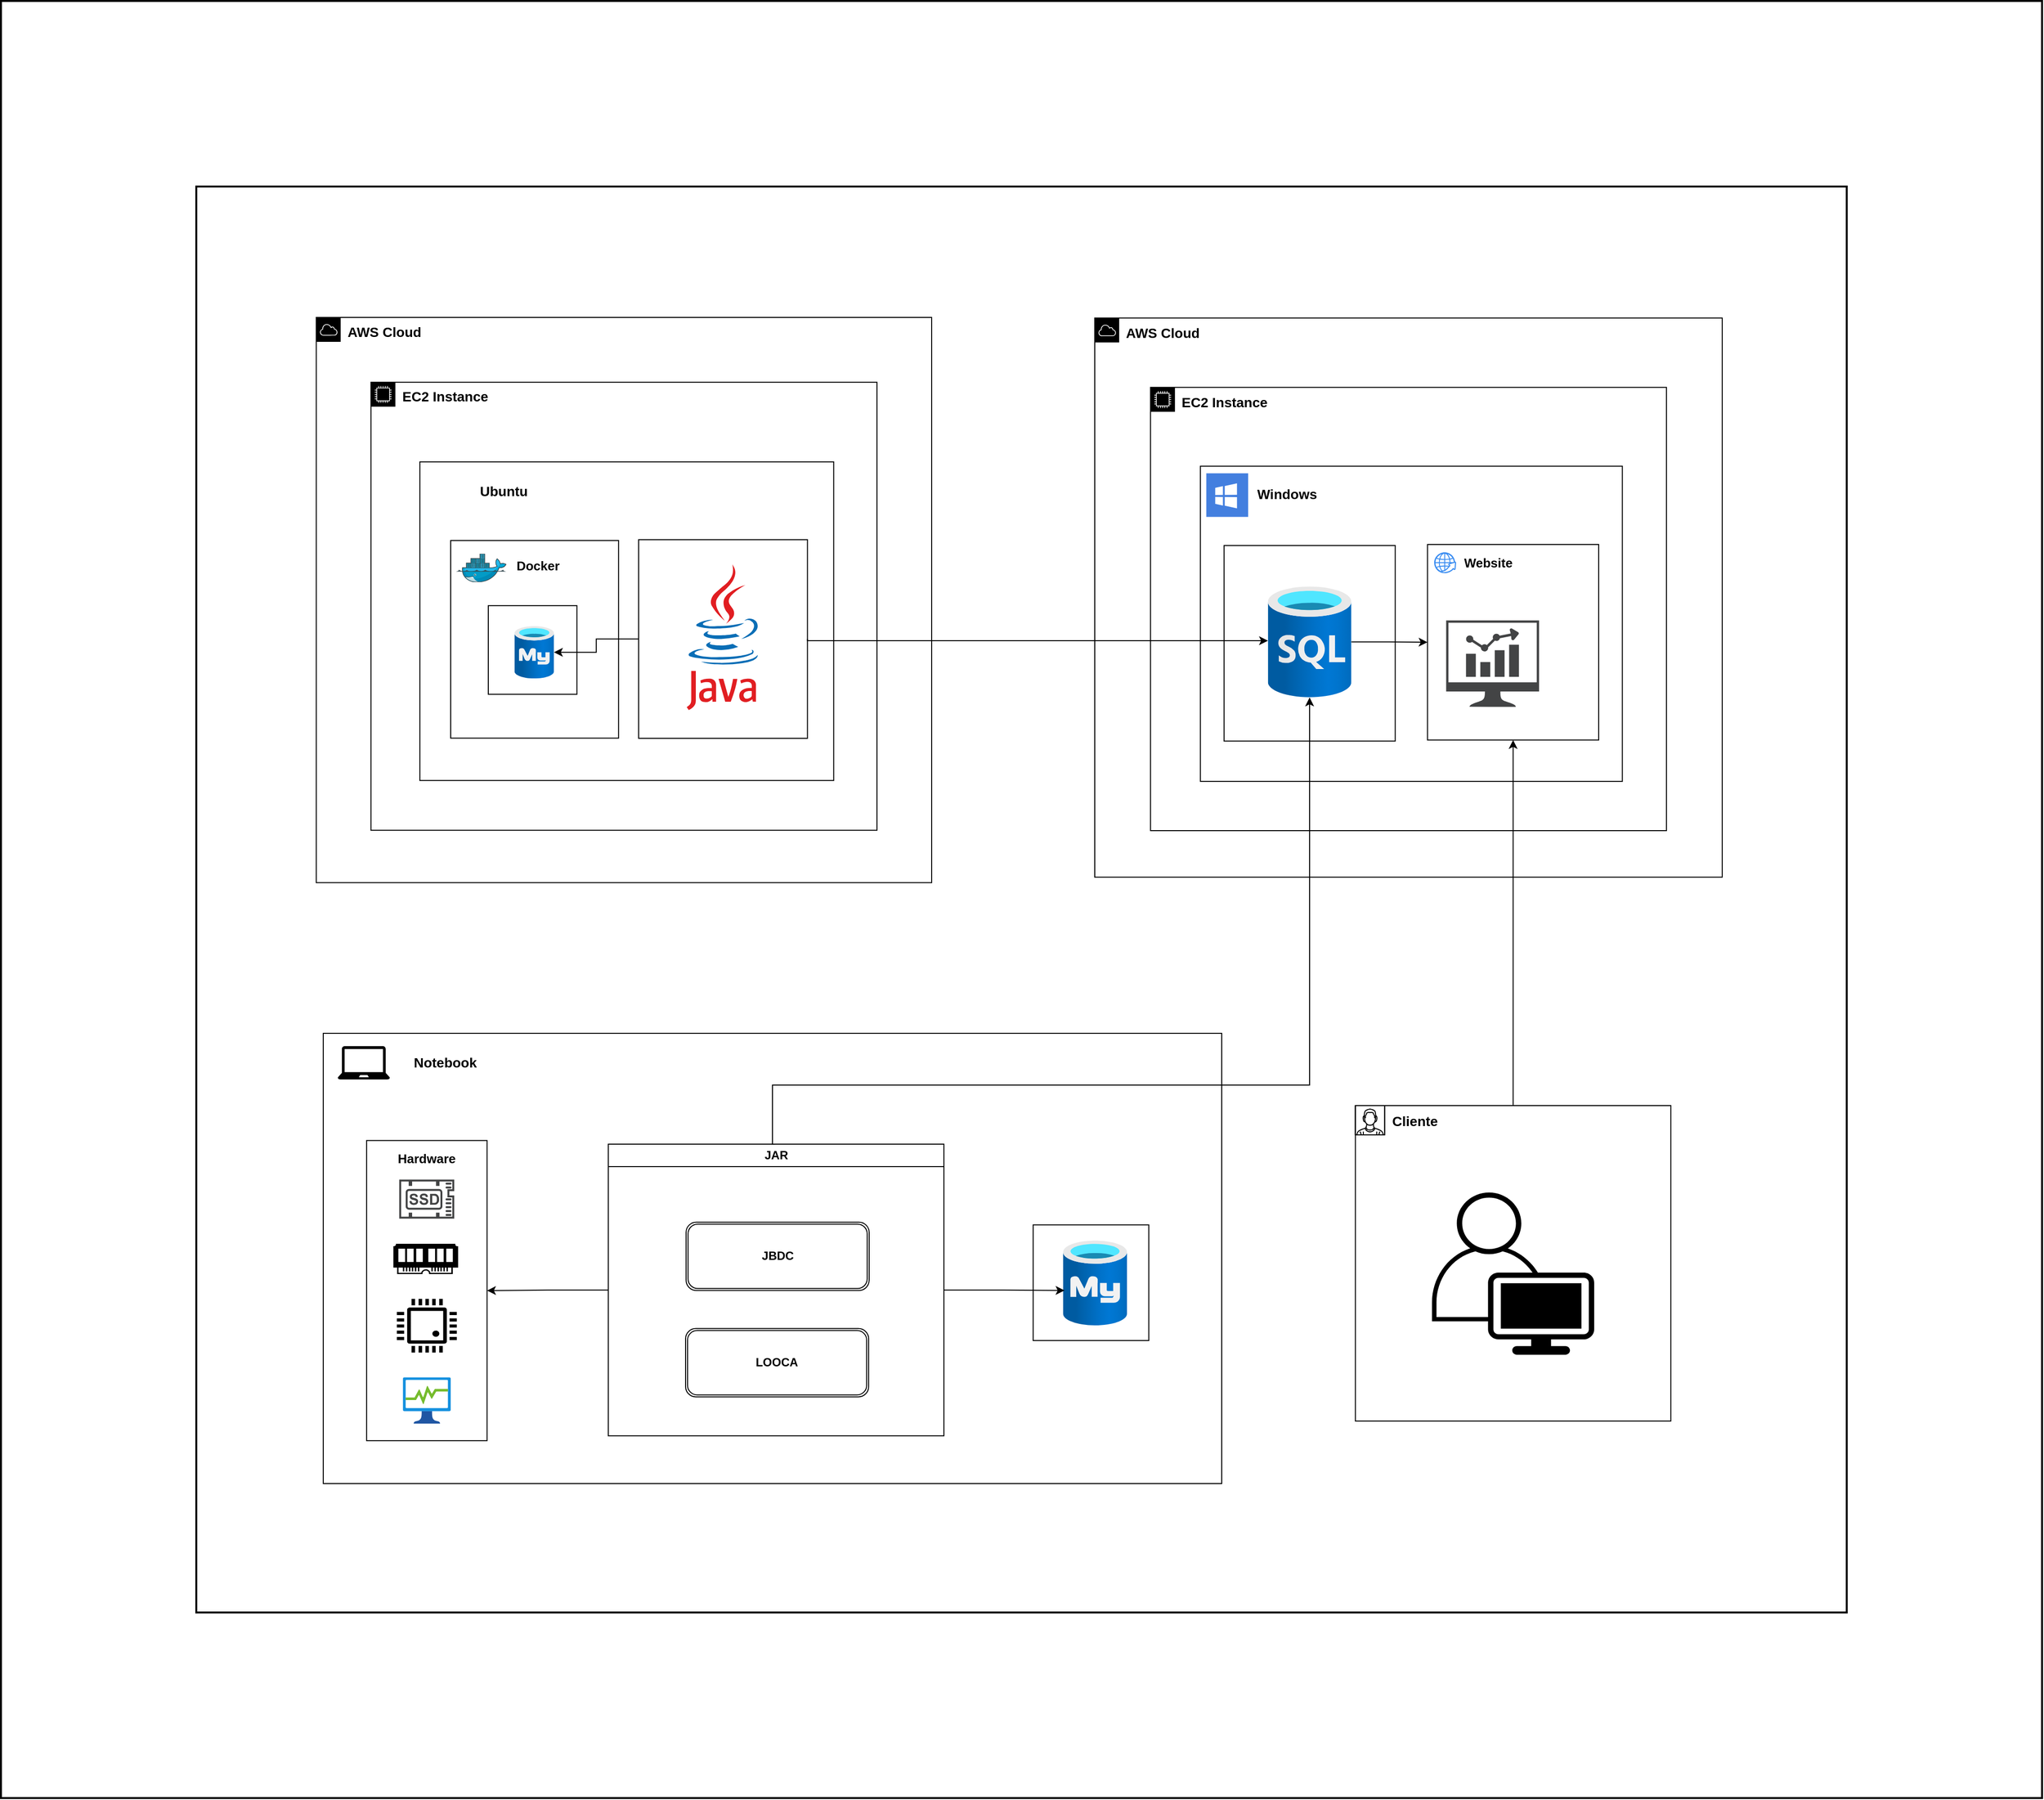<mxfile version="24.4.4" type="device">
  <diagram name="Página-1" id="wxguMzeADcbxFIUOfRZI">
    <mxGraphModel dx="4689" dy="3526" grid="1" gridSize="10" guides="1" tooltips="1" connect="1" arrows="1" fold="1" page="1" pageScale="1" pageWidth="1169" pageHeight="827" math="0" shadow="0">
      <root>
        <mxCell id="0" />
        <mxCell id="1" parent="0" />
        <mxCell id="gs14s6_uqZ4IPIT_ADO6-134" value="&lt;span style=&quot;color: rgba(0, 0, 0, 0); font-family: monospace; font-size: 0px; text-align: start; text-wrap: nowrap;&quot;&gt;%3CmxGraphModel%3E%3Croot%3E%3CmxCell%20id%3D%220%22%2F%3E%3CmxCell%20id%3D%221%22%20parent%3D%220%22%2F%3E%3CmxCell%20id%3D%222%22%20value%3D%22%22%20style%3D%22image%3Baspect%3Dfixed%3Bhtml%3D1%3Bpoints%3D%5B%5D%3Balign%3Dcenter%3BfontSize%3D12%3Bimage%3Dimg%2Flib%2Fazure2%2Fdatabases%2FAzure_Database_MySQL_Server.svg%3B%22%20vertex%3D%221%22%20parent%3D%221%22%3E%3CmxGeometry%20x%3D%221190%22%20y%3D%221290%22%20width%3D%22108%22%20height%3D%22144%22%20as%3D%22geometry%22%2F%3E%3C%2FmxCell%3E%3C%2Froot%3E%3C%2FmxGraphModel%3E&lt;/span&gt;" style="rounded=0;whiteSpace=wrap;html=1;movable=1;resizable=1;rotatable=1;deletable=1;editable=1;locked=0;connectable=1;strokeWidth=2;" parent="1" vertex="1">
          <mxGeometry x="-210" y="-960" width="2090" height="1840" as="geometry" />
        </mxCell>
        <mxCell id="V4ww9OiPD4fd1aAm5mkG-227" value="" style="group;strokeWidth=1;movable=1;resizable=1;rotatable=1;deletable=1;editable=1;locked=0;connectable=1;" parent="1" vertex="1" connectable="0">
          <mxGeometry x="50" y="-730" width="1630" height="1420" as="geometry" />
        </mxCell>
        <mxCell id="V4ww9OiPD4fd1aAm5mkG-1" value="&lt;span style=&quot;color: rgba(0, 0, 0, 0); font-family: monospace; font-size: 0px; text-align: start; text-wrap: nowrap;&quot;&gt;%3CmxGraphModel%3E%3Croot%3E%3CmxCell%20id%3D%220%22%2F%3E%3CmxCell%20id%3D%221%22%20parent%3D%220%22%2F%3E%3CmxCell%20id%3D%222%22%20value%3D%22%22%20style%3D%22image%3Baspect%3Dfixed%3Bhtml%3D1%3Bpoints%3D%5B%5D%3Balign%3Dcenter%3BfontSize%3D12%3Bimage%3Dimg%2Flib%2Fazure2%2Fdatabases%2FAzure_Database_MySQL_Server.svg%3B%22%20vertex%3D%221%22%20parent%3D%221%22%3E%3CmxGeometry%20x%3D%221190%22%20y%3D%221290%22%20width%3D%22108%22%20height%3D%22144%22%20as%3D%22geometry%22%2F%3E%3C%2FmxCell%3E%3C%2Froot%3E%3C%2FmxGraphModel%3E&lt;/span&gt;" style="rounded=0;whiteSpace=wrap;html=1;movable=1;resizable=1;rotatable=1;deletable=1;editable=1;locked=0;connectable=1;strokeWidth=2;" parent="V4ww9OiPD4fd1aAm5mkG-227" vertex="1">
          <mxGeometry x="-60" y="-40" width="1690" height="1460" as="geometry" />
        </mxCell>
        <mxCell id="gs14s6_uqZ4IPIT_ADO6-72" value="" style="group" parent="V4ww9OiPD4fd1aAm5mkG-227" vertex="1" connectable="0">
          <mxGeometry x="70" y="827" width="920" height="535.85" as="geometry" />
        </mxCell>
        <mxCell id="gs14s6_uqZ4IPIT_ADO6-34" value="" style="whiteSpace=wrap;html=1;movable=1;resizable=1;rotatable=1;deletable=1;editable=1;locked=0;connectable=1;" parent="gs14s6_uqZ4IPIT_ADO6-72" vertex="1">
          <mxGeometry width="920.0" height="461.012" as="geometry" />
        </mxCell>
        <mxCell id="gs14s6_uqZ4IPIT_ADO6-50" value="" style="sketch=0;pointerEvents=1;shadow=0;dashed=0;html=1;strokeColor=none;fillColor=#000000;labelPosition=center;verticalLabelPosition=bottom;verticalAlign=top;outlineConnect=0;align=center;shape=mxgraph.office.devices.laptop;aspect=fixed;" parent="gs14s6_uqZ4IPIT_ADO6-72" vertex="1">
          <mxGeometry x="14.799" y="13.172" width="53.455" height="34.023" as="geometry" />
        </mxCell>
        <mxCell id="gs14s6_uqZ4IPIT_ADO6-52" value="" style="group" parent="gs14s6_uqZ4IPIT_ADO6-72" vertex="1" connectable="0">
          <mxGeometry x="44.397" y="109.765" width="123.324" height="307.342" as="geometry" />
        </mxCell>
        <mxCell id="gs14s6_uqZ4IPIT_ADO6-51" value="" style="rounded=0;whiteSpace=wrap;html=1;direction=south;" parent="gs14s6_uqZ4IPIT_ADO6-52" vertex="1">
          <mxGeometry width="123.324" height="307.342" as="geometry" />
        </mxCell>
        <mxCell id="V4ww9OiPD4fd1aAm5mkG-19" value="" style="sketch=0;pointerEvents=1;shadow=0;dashed=0;html=1;strokeColor=none;fillColor=#434445;aspect=fixed;labelPosition=center;verticalLabelPosition=bottom;verticalAlign=top;align=center;outlineConnect=0;shape=mxgraph.vvd.ssd;" parent="gs14s6_uqZ4IPIT_ADO6-52" vertex="1">
          <mxGeometry x="33.41" y="40" width="56.34" height="40" as="geometry" />
        </mxCell>
        <mxCell id="V4ww9OiPD4fd1aAm5mkG-20" value="" style="pointerEvents=1;shadow=0;dashed=0;html=1;strokeColor=none;fillColor=#000000;labelPosition=center;verticalLabelPosition=bottom;verticalAlign=top;align=center;outlineConnect=0;shape=mxgraph.veeam.ram;" parent="gs14s6_uqZ4IPIT_ADO6-52" vertex="1">
          <mxGeometry x="27.405" y="105.725" width="66.321" height="30.98" as="geometry" />
        </mxCell>
        <mxCell id="V4ww9OiPD4fd1aAm5mkG-21" value="" style="pointerEvents=1;shadow=0;dashed=0;html=1;strokeColor=none;fillColor=#000000;labelPosition=center;verticalLabelPosition=bottom;verticalAlign=top;align=center;outlineConnect=0;shape=mxgraph.veeam.cpu;" parent="gs14s6_uqZ4IPIT_ADO6-52" vertex="1">
          <mxGeometry x="30.968" y="162.048" width="61.388" height="55.076" as="geometry" />
        </mxCell>
        <mxCell id="V4ww9OiPD4fd1aAm5mkG-22" value="" style="image;aspect=fixed;html=1;points=[];align=center;fontSize=12;image=img/lib/azure2/general/Process_Explorer.svg;" parent="gs14s6_uqZ4IPIT_ADO6-52" vertex="1">
          <mxGeometry x="37.17" y="242.42" width="48.98" height="47.58" as="geometry" />
        </mxCell>
        <mxCell id="V4ww9OiPD4fd1aAm5mkG-209" value="&lt;b&gt;&lt;font style=&quot;font-size: 13px;&quot;&gt;Hardware&lt;/font&gt;&lt;/b&gt;" style="text;html=1;align=center;verticalAlign=middle;whiteSpace=wrap;rounded=0;" parent="gs14s6_uqZ4IPIT_ADO6-52" vertex="1">
          <mxGeometry x="20.554" width="82.216" height="36.881" as="geometry" />
        </mxCell>
        <mxCell id="V4ww9OiPD4fd1aAm5mkG-24" value="" style="group" parent="gs14s6_uqZ4IPIT_ADO6-72" vertex="1" connectable="0">
          <mxGeometry x="229.383" y="116.351" width="468.633" height="419.499" as="geometry" />
        </mxCell>
        <mxCell id="V4ww9OiPD4fd1aAm5mkG-8" value="&lt;font style=&quot;font-size: 12px;&quot;&gt;JAR&lt;/font&gt;" style="swimlane;whiteSpace=wrap;html=1;align=center;startSize=23;" parent="V4ww9OiPD4fd1aAm5mkG-24" vertex="1">
          <mxGeometry x="62.484" y="-2.797" width="343.664" height="298.597" as="geometry" />
        </mxCell>
        <mxCell id="V4ww9OiPD4fd1aAm5mkG-9" value="&lt;b&gt;&lt;font style=&quot;font-size: 12px;&quot;&gt;JBDC&lt;/font&gt;&lt;/b&gt;" style="shape=ext;double=1;rounded=1;whiteSpace=wrap;html=1;" parent="V4ww9OiPD4fd1aAm5mkG-8" vertex="1">
          <mxGeometry x="79.668" y="79.824" width="187.453" height="69.917" as="geometry" />
        </mxCell>
        <mxCell id="V4ww9OiPD4fd1aAm5mkG-10" value="&lt;b&gt;&lt;font style=&quot;font-size: 12px;&quot;&gt;LOOCA&lt;/font&gt;&lt;/b&gt;" style="shape=ext;double=1;rounded=1;whiteSpace=wrap;html=1;spacing=2;" parent="V4ww9OiPD4fd1aAm5mkG-8" vertex="1">
          <mxGeometry x="79.152" y="188.739" width="187.453" height="69.917" as="geometry" />
        </mxCell>
        <mxCell id="gs14s6_uqZ4IPIT_ADO6-68" value="" style="group" parent="gs14s6_uqZ4IPIT_ADO6-72" vertex="1" connectable="0">
          <mxGeometry x="760.986" y="215.003" width="138.715" height="152.002" as="geometry" />
        </mxCell>
        <mxCell id="gs14s6_uqZ4IPIT_ADO6-64" value="" style="whiteSpace=wrap;html=1;aspect=fixed;container=0;" parent="gs14s6_uqZ4IPIT_ADO6-68" vertex="1">
          <mxGeometry x="-34.074" y="-18.85" width="118.42" height="118.42" as="geometry" />
        </mxCell>
        <mxCell id="gs14s6_uqZ4IPIT_ADO6-66" value="" style="image;aspect=fixed;html=1;points=[];align=center;fontSize=12;image=img/lib/azure2/databases/Azure_Database_MySQL_Server.svg;container=0;" parent="gs14s6_uqZ4IPIT_ADO6-68" vertex="1">
          <mxGeometry x="-3.407" y="-3.03" width="65.42" height="87.23" as="geometry" />
        </mxCell>
        <mxCell id="gs14s6_uqZ4IPIT_ADO6-70" style="edgeStyle=orthogonalEdgeStyle;rounded=0;orthogonalLoop=1;jettySize=auto;html=1;exitX=0;exitY=0.5;exitDx=0;exitDy=0;entryX=0.5;entryY=0;entryDx=0;entryDy=0;" parent="gs14s6_uqZ4IPIT_ADO6-72" source="V4ww9OiPD4fd1aAm5mkG-8" target="gs14s6_uqZ4IPIT_ADO6-51" edge="1">
          <mxGeometry relative="1" as="geometry" />
        </mxCell>
        <mxCell id="gs14s6_uqZ4IPIT_ADO6-71" style="edgeStyle=orthogonalEdgeStyle;rounded=0;orthogonalLoop=1;jettySize=auto;html=1;exitX=1;exitY=0.5;exitDx=0;exitDy=0;entryX=0.022;entryY=0.588;entryDx=0;entryDy=0;entryPerimeter=0;" parent="gs14s6_uqZ4IPIT_ADO6-72" source="V4ww9OiPD4fd1aAm5mkG-8" target="gs14s6_uqZ4IPIT_ADO6-66" edge="1">
          <mxGeometry relative="1" as="geometry" />
        </mxCell>
        <mxCell id="gs14s6_uqZ4IPIT_ADO6-32" value="&lt;b&gt;&lt;font style=&quot;font-size: 14px;&quot;&gt;Notebook&lt;/font&gt;&lt;/b&gt;" style="text;html=1;align=center;verticalAlign=middle;whiteSpace=wrap;rounded=0;" parent="gs14s6_uqZ4IPIT_ADO6-72" vertex="1">
          <mxGeometry x="51.207" y="-3.005" width="147.989" height="65.859" as="geometry" />
        </mxCell>
        <mxCell id="gs14s6_uqZ4IPIT_ADO6-80" value="" style="group" parent="V4ww9OiPD4fd1aAm5mkG-227" vertex="1" connectable="0">
          <mxGeometry x="62.83" y="94" width="630.17" height="578.75" as="geometry" />
        </mxCell>
        <mxCell id="gs14s6_uqZ4IPIT_ADO6-78" value="" style="group" parent="gs14s6_uqZ4IPIT_ADO6-80" vertex="1" connectable="0">
          <mxGeometry x="56.015" y="66.345" width="518.14" height="458.765" as="geometry" />
        </mxCell>
        <mxCell id="gs14s6_uqZ4IPIT_ADO6-27" value="&lt;font size=&quot;1&quot; color=&quot;#000000&quot;&gt;&lt;b style=&quot;font-size: 14px;&quot;&gt;EC2 Instance&lt;/b&gt;&lt;/font&gt;" style="points=[[0,0],[0.25,0],[0.5,0],[0.75,0],[1,0],[1,0.25],[1,0.5],[1,0.75],[1,1],[0.75,1],[0.5,1],[0.25,1],[0,1],[0,0.75],[0,0.5],[0,0.25]];outlineConnect=0;gradientColor=none;html=1;whiteSpace=wrap;fontSize=12;fontStyle=0;container=1;pointerEvents=0;collapsible=0;recursiveResize=0;shape=mxgraph.aws4.group;grIcon=mxgraph.aws4.group_ec2_instance_contents;strokeColor=#000000;fillColor=default;verticalAlign=top;align=left;spacingLeft=30;fontColor=#D86613;dashed=0;" parent="gs14s6_uqZ4IPIT_ADO6-78" vertex="1">
          <mxGeometry width="518.14" height="458.765" as="geometry" />
        </mxCell>
        <mxCell id="gs14s6_uqZ4IPIT_ADO6-5" value="" style="whiteSpace=wrap;html=1;movable=1;resizable=1;rotatable=1;deletable=1;editable=1;locked=0;connectable=1;" parent="gs14s6_uqZ4IPIT_ADO6-78" vertex="1">
          <mxGeometry x="50.08" y="81.558" width="423.757" height="326.233" as="geometry" />
        </mxCell>
        <mxCell id="gs14s6_uqZ4IPIT_ADO6-2" value="" style="shape=image;html=1;verticalAlign=top;verticalLabelPosition=bottom;labelBackgroundColor=#ffffff;imageAspect=0;aspect=fixed;image=https://cdn1.iconfinder.com/data/icons/operating-system-flat-1/30/ubuntu-128.png;movable=1;resizable=1;rotatable=1;deletable=1;editable=1;locked=0;connectable=1;" parent="gs14s6_uqZ4IPIT_ADO6-78" vertex="1">
          <mxGeometry x="53.933" y="85.636" width="50.571" height="50.571" as="geometry" />
        </mxCell>
        <mxCell id="gs14s6_uqZ4IPIT_ADO6-12" value="" style="group" parent="gs14s6_uqZ4IPIT_ADO6-78" vertex="1" connectable="0">
          <mxGeometry x="81.633" y="182.448" width="192.617" height="224.285" as="geometry" />
        </mxCell>
        <mxCell id="gs14s6_uqZ4IPIT_ADO6-17" value="" style="group;fontSize=11;" parent="gs14s6_uqZ4IPIT_ADO6-12" vertex="1" connectable="0">
          <mxGeometry width="171.911" height="181.977" as="geometry" />
        </mxCell>
        <mxCell id="gs14s6_uqZ4IPIT_ADO6-8" value="" style="whiteSpace=wrap;html=1;" parent="gs14s6_uqZ4IPIT_ADO6-17" vertex="1">
          <mxGeometry y="-20.39" width="171.911" height="202.366" as="geometry" />
        </mxCell>
        <mxCell id="gs14s6_uqZ4IPIT_ADO6-9" value="" style="image;sketch=0;html=1;points=[];align=center;fontSize=12;image=img/lib/mscae/Docker.svg;clipPath=inset(0% 0% 33.33% 0%);movable=1;resizable=1;rotatable=1;deletable=1;editable=1;locked=0;connectable=1;aspect=fixed;" parent="gs14s6_uqZ4IPIT_ADO6-17" vertex="1">
          <mxGeometry x="5.278" y="-6.892" width="51.907" height="29.068" as="geometry" />
        </mxCell>
        <mxCell id="gs14s6_uqZ4IPIT_ADO6-11" value="" style="whiteSpace=wrap;html=1;aspect=fixed;" parent="gs14s6_uqZ4IPIT_ADO6-17" vertex="1">
          <mxGeometry x="38.523" y="46.325" width="90.739" height="90.739" as="geometry" />
        </mxCell>
        <mxCell id="gs14s6_uqZ4IPIT_ADO6-19" value="&lt;b style=&quot;&quot;&gt;&lt;font style=&quot;font-size: 13px;&quot;&gt;Docker&lt;/font&gt;&lt;/b&gt;" style="text;html=1;align=center;verticalAlign=middle;whiteSpace=wrap;rounded=0;fontSize=12;" parent="gs14s6_uqZ4IPIT_ADO6-17" vertex="1">
          <mxGeometry x="31.858" y="-25.242" width="115.57" height="61.169" as="geometry" />
        </mxCell>
        <mxCell id="gs14s6_uqZ4IPIT_ADO6-29" value="" style="image;aspect=fixed;html=1;points=[];align=center;fontSize=12;image=img/lib/azure2/databases/Azure_Database_MySQL_Server.svg;" parent="gs14s6_uqZ4IPIT_ADO6-17" vertex="1">
          <mxGeometry x="65.355" y="67.122" width="40.421" height="53.894" as="geometry" />
        </mxCell>
        <mxCell id="gs14s6_uqZ4IPIT_ADO6-18" value="&lt;b style=&quot;&quot;&gt;&lt;font style=&quot;font-size: 14px;&quot;&gt;Ubuntu&lt;/font&gt;&lt;/b&gt;" style="text;html=1;align=center;verticalAlign=middle;whiteSpace=wrap;rounded=0;fontSize=13;" parent="gs14s6_uqZ4IPIT_ADO6-78" vertex="1">
          <mxGeometry x="77.677" y="81.488" width="115.57" height="61.169" as="geometry" />
        </mxCell>
        <mxCell id="gs14s6_uqZ4IPIT_ADO6-120" value="" style="group" parent="gs14s6_uqZ4IPIT_ADO6-78" vertex="1" connectable="0">
          <mxGeometry x="274.087" y="161.257" width="172.874" height="203.386" as="geometry" />
        </mxCell>
        <mxCell id="gs14s6_uqZ4IPIT_ADO6-13" value="" style="whiteSpace=wrap;html=1;movable=1;resizable=1;rotatable=1;deletable=1;editable=1;locked=0;connectable=1;" parent="gs14s6_uqZ4IPIT_ADO6-120" vertex="1">
          <mxGeometry width="172.874" height="203.386" as="geometry" />
        </mxCell>
        <mxCell id="gs14s6_uqZ4IPIT_ADO6-15" value="" style="dashed=0;outlineConnect=0;html=1;align=center;labelPosition=center;verticalLabelPosition=bottom;verticalAlign=top;shape=mxgraph.weblogos.java;movable=1;resizable=1;rotatable=1;deletable=1;editable=1;locked=0;connectable=1;" parent="gs14s6_uqZ4IPIT_ADO6-120" vertex="1">
          <mxGeometry x="49.269" y="25.285" width="74.336" height="149.099" as="geometry" />
        </mxCell>
        <mxCell id="gs14s6_uqZ4IPIT_ADO6-121" style="edgeStyle=orthogonalEdgeStyle;rounded=0;orthogonalLoop=1;jettySize=auto;html=1;exitX=0;exitY=0.5;exitDx=0;exitDy=0;" parent="gs14s6_uqZ4IPIT_ADO6-78" source="gs14s6_uqZ4IPIT_ADO6-13" target="gs14s6_uqZ4IPIT_ADO6-29" edge="1">
          <mxGeometry relative="1" as="geometry" />
        </mxCell>
        <mxCell id="gs14s6_uqZ4IPIT_ADO6-79" value="&lt;b&gt;&lt;font style=&quot;font-size: 14px;&quot; color=&quot;#000000&quot;&gt;AWS Cloud&lt;/font&gt;&lt;/b&gt;" style="points=[[0,0],[0.25,0],[0.5,0],[0.75,0],[1,0],[1,0.25],[1,0.5],[1,0.75],[1,1],[0.75,1],[0.5,1],[0.25,1],[0,1],[0,0.75],[0,0.5],[0,0.25]];outlineConnect=0;gradientColor=none;html=1;whiteSpace=wrap;fontSize=12;fontStyle=0;container=1;pointerEvents=0;collapsible=0;recursiveResize=0;shape=mxgraph.aws4.group;grIcon=mxgraph.aws4.group_aws_cloud;strokeColor=#000000;fillColor=none;verticalAlign=top;align=left;spacingLeft=30;fontColor=#232F3E;dashed=0;" parent="gs14s6_uqZ4IPIT_ADO6-80" vertex="1">
          <mxGeometry width="630.17" height="578.75" as="geometry" />
        </mxCell>
        <mxCell id="gs14s6_uqZ4IPIT_ADO6-110" value="" style="group" parent="V4ww9OiPD4fd1aAm5mkG-227" vertex="1" connectable="0">
          <mxGeometry x="860.003" y="99.997" width="642.517" height="572.562" as="geometry" />
        </mxCell>
        <mxCell id="gs14s6_uqZ4IPIT_ADO6-81" value="&lt;b&gt;&lt;font style=&quot;font-size: 14px;&quot; color=&quot;#000000&quot;&gt;AWS Cloud&lt;/font&gt;&lt;/b&gt;" style="points=[[0,0],[0.25,0],[0.5,0],[0.75,0],[1,0],[1,0.25],[1,0.5],[1,0.75],[1,1],[0.75,1],[0.5,1],[0.25,1],[0,1],[0,0.75],[0,0.5],[0,0.25]];outlineConnect=0;gradientColor=none;html=1;whiteSpace=wrap;fontSize=12;fontStyle=0;container=1;pointerEvents=0;collapsible=0;recursiveResize=0;shape=mxgraph.aws4.group;grIcon=mxgraph.aws4.group_aws_cloud;strokeColor=#000000;fillColor=none;verticalAlign=top;align=left;spacingLeft=30;fontColor=#232F3E;dashed=0;" parent="gs14s6_uqZ4IPIT_ADO6-110" vertex="1">
          <mxGeometry y="-5.402" width="642.517" height="572.562" as="geometry" />
        </mxCell>
        <mxCell id="gs14s6_uqZ4IPIT_ADO6-82" value="" style="group" parent="gs14s6_uqZ4IPIT_ADO6-110" vertex="1" connectable="0">
          <mxGeometry x="57.113" y="65.635" width="528.291" height="453.86" as="geometry" />
        </mxCell>
        <mxCell id="gs14s6_uqZ4IPIT_ADO6-83" value="&lt;font size=&quot;1&quot; color=&quot;#000000&quot;&gt;&lt;b style=&quot;font-size: 14px;&quot;&gt;EC2 Instance&lt;/b&gt;&lt;/font&gt;" style="points=[[0,0],[0.25,0],[0.5,0],[0.75,0],[1,0],[1,0.25],[1,0.5],[1,0.75],[1,1],[0.75,1],[0.5,1],[0.25,1],[0,1],[0,0.75],[0,0.5],[0,0.25]];outlineConnect=0;gradientColor=none;html=1;whiteSpace=wrap;fontSize=12;fontStyle=0;container=1;pointerEvents=0;collapsible=0;recursiveResize=0;shape=mxgraph.aws4.group;grIcon=mxgraph.aws4.group_ec2_instance_contents;strokeColor=#000000;fillColor=default;verticalAlign=top;align=left;spacingLeft=30;fontColor=#D86613;dashed=0;" parent="gs14s6_uqZ4IPIT_ADO6-82" vertex="1">
          <mxGeometry width="528.291" height="453.86" as="geometry" />
        </mxCell>
        <mxCell id="gs14s6_uqZ4IPIT_ADO6-84" value="" style="whiteSpace=wrap;html=1;movable=1;resizable=1;rotatable=1;deletable=1;editable=1;locked=0;connectable=1;" parent="gs14s6_uqZ4IPIT_ADO6-82" vertex="1">
          <mxGeometry x="51.062" y="80.686" width="432.06" height="322.745" as="geometry" />
        </mxCell>
        <mxCell id="gs14s6_uqZ4IPIT_ADO6-53" value="" style="sketch=0;pointerEvents=1;shadow=0;dashed=0;html=1;strokeColor=none;fillColor=#437fdf;labelPosition=center;verticalLabelPosition=bottom;verticalAlign=top;align=center;outlineConnect=0;shape=mxgraph.veeam2.microsoft_windows;" parent="gs14s6_uqZ4IPIT_ADO6-82" vertex="1">
          <mxGeometry x="57.113" y="87.979" width="42.834" height="44.688" as="geometry" />
        </mxCell>
        <mxCell id="gs14s6_uqZ4IPIT_ADO6-46" value="&lt;b style=&quot;&quot;&gt;&lt;font style=&quot;font-size: 14px;&quot;&gt;Windows&lt;/font&gt;&lt;/b&gt;" style="text;html=1;align=center;verticalAlign=middle;whiteSpace=wrap;rounded=0;fontSize=13;" parent="gs14s6_uqZ4IPIT_ADO6-82" vertex="1">
          <mxGeometry x="97.375" y="87.979" width="85.669" height="41.895" as="geometry" />
        </mxCell>
        <mxCell id="gs14s6_uqZ4IPIT_ADO6-88" value="" style="whiteSpace=wrap;html=1;" parent="gs14s6_uqZ4IPIT_ADO6-82" vertex="1">
          <mxGeometry x="75.282" y="161.946" width="175.279" height="200.203" as="geometry" />
        </mxCell>
        <mxCell id="gs14s6_uqZ4IPIT_ADO6-87" value="" style="group;fontSize=11;" parent="gs14s6_uqZ4IPIT_ADO6-82" vertex="1" connectable="0">
          <mxGeometry x="80.237" y="177.947" width="175.279" height="180.031" as="geometry" />
        </mxCell>
        <mxCell id="gs14s6_uqZ4IPIT_ADO6-101" value="" style="image;aspect=fixed;html=1;points=[];align=center;fontSize=12;image=img/lib/azure2/databases/SQL_Database.svg;" parent="gs14s6_uqZ4IPIT_ADO6-87" vertex="1">
          <mxGeometry x="39.979" y="25.675" width="85.41" height="113.876" as="geometry" />
        </mxCell>
        <mxCell id="gs14s6_uqZ4IPIT_ADO6-115" value="" style="group" parent="gs14s6_uqZ4IPIT_ADO6-82" vertex="1" connectable="0">
          <mxGeometry x="283.618" y="158.712" width="175.279" height="202.361" as="geometry" />
        </mxCell>
        <mxCell id="gs14s6_uqZ4IPIT_ADO6-102" value="" style="whiteSpace=wrap;html=1;" parent="gs14s6_uqZ4IPIT_ADO6-115" vertex="1">
          <mxGeometry y="2.158" width="175.279" height="200.203" as="geometry" />
        </mxCell>
        <mxCell id="gs14s6_uqZ4IPIT_ADO6-106" value="" style="group" parent="gs14s6_uqZ4IPIT_ADO6-115" vertex="1" connectable="0">
          <mxGeometry x="19.082" y="54.019" width="141.011" height="127.779" as="geometry" />
        </mxCell>
        <mxCell id="gs14s6_uqZ4IPIT_ADO6-104" value="" style="sketch=0;pointerEvents=1;shadow=0;dashed=0;html=1;strokeColor=none;fillColor=#434445;aspect=fixed;labelPosition=center;verticalLabelPosition=bottom;verticalAlign=top;align=center;outlineConnect=0;shape=mxgraph.vvd.nsx_dashboard;" parent="gs14s6_uqZ4IPIT_ADO6-106" vertex="1">
          <mxGeometry y="25.909" width="95.133" height="88.474" as="geometry" />
        </mxCell>
        <mxCell id="V4ww9OiPD4fd1aAm5mkG-33" value="" style="shape=image;html=1;verticalAlign=top;verticalLabelPosition=bottom;labelBackgroundColor=#ffffff;imageAspect=0;aspect=fixed;image=https://cdn0.iconfinder.com/data/icons/long-shadow-web-icons/512/nodejs-128.png" parent="gs14s6_uqZ4IPIT_ADO6-106" vertex="1">
          <mxGeometry x="94.591" y="48.874" width="40.913" height="40.913" as="geometry" />
        </mxCell>
        <mxCell id="gs14s6_uqZ4IPIT_ADO6-103" value="" style="shape=image;html=1;verticalAlign=top;verticalLabelPosition=bottom;labelBackgroundColor=#ffffff;imageAspect=0;aspect=fixed;image=https://cdn2.iconfinder.com/data/icons/social-media-2285/512/1_Slack_colored_svg-128.png" parent="gs14s6_uqZ4IPIT_ADO6-106" vertex="1">
          <mxGeometry x="89.949" width="38.867" height="38.867" as="geometry" />
        </mxCell>
        <mxCell id="gs14s6_uqZ4IPIT_ADO6-108" value="&lt;b style=&quot;&quot;&gt;&lt;font style=&quot;font-size: 13px;&quot;&gt;Website&lt;/font&gt;&lt;/b&gt;" style="text;html=1;align=center;verticalAlign=middle;whiteSpace=wrap;rounded=0;fontSize=13;" parent="gs14s6_uqZ4IPIT_ADO6-115" vertex="1">
          <mxGeometry x="19.264" width="85.669" height="41.895" as="geometry" />
        </mxCell>
        <mxCell id="gs14s6_uqZ4IPIT_ADO6-105" value="" style="sketch=0;html=1;aspect=fixed;strokeColor=none;shadow=0;fillColor=#3B8DF1;verticalAlign=top;labelPosition=center;verticalLabelPosition=bottom;shape=mxgraph.gcp2.globe_world" parent="gs14s6_uqZ4IPIT_ADO6-115" vertex="1">
          <mxGeometry x="6.809" y="10.156" width="22.526" height="21.393" as="geometry" />
        </mxCell>
        <mxCell id="gs14s6_uqZ4IPIT_ADO6-130" style="edgeStyle=orthogonalEdgeStyle;rounded=0;orthogonalLoop=1;jettySize=auto;html=1;entryX=0;entryY=0.5;entryDx=0;entryDy=0;" parent="gs14s6_uqZ4IPIT_ADO6-82" source="gs14s6_uqZ4IPIT_ADO6-101" target="gs14s6_uqZ4IPIT_ADO6-102" edge="1">
          <mxGeometry relative="1" as="geometry" />
        </mxCell>
        <mxCell id="gs14s6_uqZ4IPIT_ADO6-124" style="edgeStyle=orthogonalEdgeStyle;rounded=0;orthogonalLoop=1;jettySize=auto;html=1;exitX=1;exitY=0.5;exitDx=0;exitDy=0;" parent="V4ww9OiPD4fd1aAm5mkG-227" source="gs14s6_uqZ4IPIT_ADO6-13" target="gs14s6_uqZ4IPIT_ADO6-101" edge="1">
          <mxGeometry relative="1" as="geometry">
            <Array as="points">
              <mxPoint x="566" y="425" />
            </Array>
          </mxGeometry>
        </mxCell>
        <mxCell id="gs14s6_uqZ4IPIT_ADO6-131" style="edgeStyle=orthogonalEdgeStyle;rounded=0;orthogonalLoop=1;jettySize=auto;html=1;exitX=0.5;exitY=0;exitDx=0;exitDy=0;" parent="V4ww9OiPD4fd1aAm5mkG-227" source="V4ww9OiPD4fd1aAm5mkG-8" target="gs14s6_uqZ4IPIT_ADO6-101" edge="1">
          <mxGeometry relative="1" as="geometry">
            <Array as="points">
              <mxPoint x="530" y="941" />
              <mxPoint x="530" y="880" />
              <mxPoint x="1080" y="880" />
            </Array>
          </mxGeometry>
        </mxCell>
        <mxCell id="gs14s6_uqZ4IPIT_ADO6-133" style="edgeStyle=orthogonalEdgeStyle;rounded=0;orthogonalLoop=1;jettySize=auto;html=1;exitX=0.5;exitY=0;exitDx=0;exitDy=0;entryX=0.5;entryY=1;entryDx=0;entryDy=0;" parent="V4ww9OiPD4fd1aAm5mkG-227" source="gs14s6_uqZ4IPIT_ADO6-112" target="gs14s6_uqZ4IPIT_ADO6-102" edge="1">
          <mxGeometry relative="1" as="geometry" />
        </mxCell>
        <mxCell id="gs14s6_uqZ4IPIT_ADO6-112" value="" style="whiteSpace=wrap;html=1;aspect=fixed;container=0;" parent="V4ww9OiPD4fd1aAm5mkG-227" vertex="1">
          <mxGeometry x="1126.87" y="901" width="323" height="323" as="geometry" />
        </mxCell>
        <mxCell id="gs14s6_uqZ4IPIT_ADO6-111" value="" style="points=[[0.35,0,0],[0.98,0.51,0],[1,0.71,0],[0.67,1,0],[0,0.795,0],[0,0.65,0]];verticalLabelPosition=bottom;sketch=0;html=1;verticalAlign=top;aspect=fixed;align=center;pointerEvents=1;shape=mxgraph.cisco19.user;fillColor=#000000;strokeColor=none;movable=1;resizable=1;rotatable=1;deletable=1;editable=1;locked=0;connectable=1;container=0;" parent="V4ww9OiPD4fd1aAm5mkG-227" vertex="1">
          <mxGeometry x="1205.314" y="989.998" width="166.105" height="166.105" as="geometry" />
        </mxCell>
        <mxCell id="a72HFI4F3TQzOXNch1ih-1" value="&lt;b&gt;&lt;font style=&quot;font-size: 14px;&quot;&gt;Cliente&lt;/font&gt;&lt;/b&gt;" style="text;html=1;align=center;verticalAlign=middle;whiteSpace=wrap;rounded=0;" vertex="1" parent="V4ww9OiPD4fd1aAm5mkG-227">
          <mxGeometry x="1158" y="902" width="60" height="30" as="geometry" />
        </mxCell>
        <mxCell id="a72HFI4F3TQzOXNch1ih-2" value="" style="verticalLabelPosition=bottom;shadow=0;dashed=0;align=center;html=1;verticalAlign=top;strokeWidth=1;shape=mxgraph.mockup.containers.userMale;strokeColor=#000000;strokeColor2=#000000;" vertex="1" parent="V4ww9OiPD4fd1aAm5mkG-227">
          <mxGeometry x="1126.87" y="901" width="30" height="30" as="geometry" />
        </mxCell>
      </root>
    </mxGraphModel>
  </diagram>
</mxfile>
